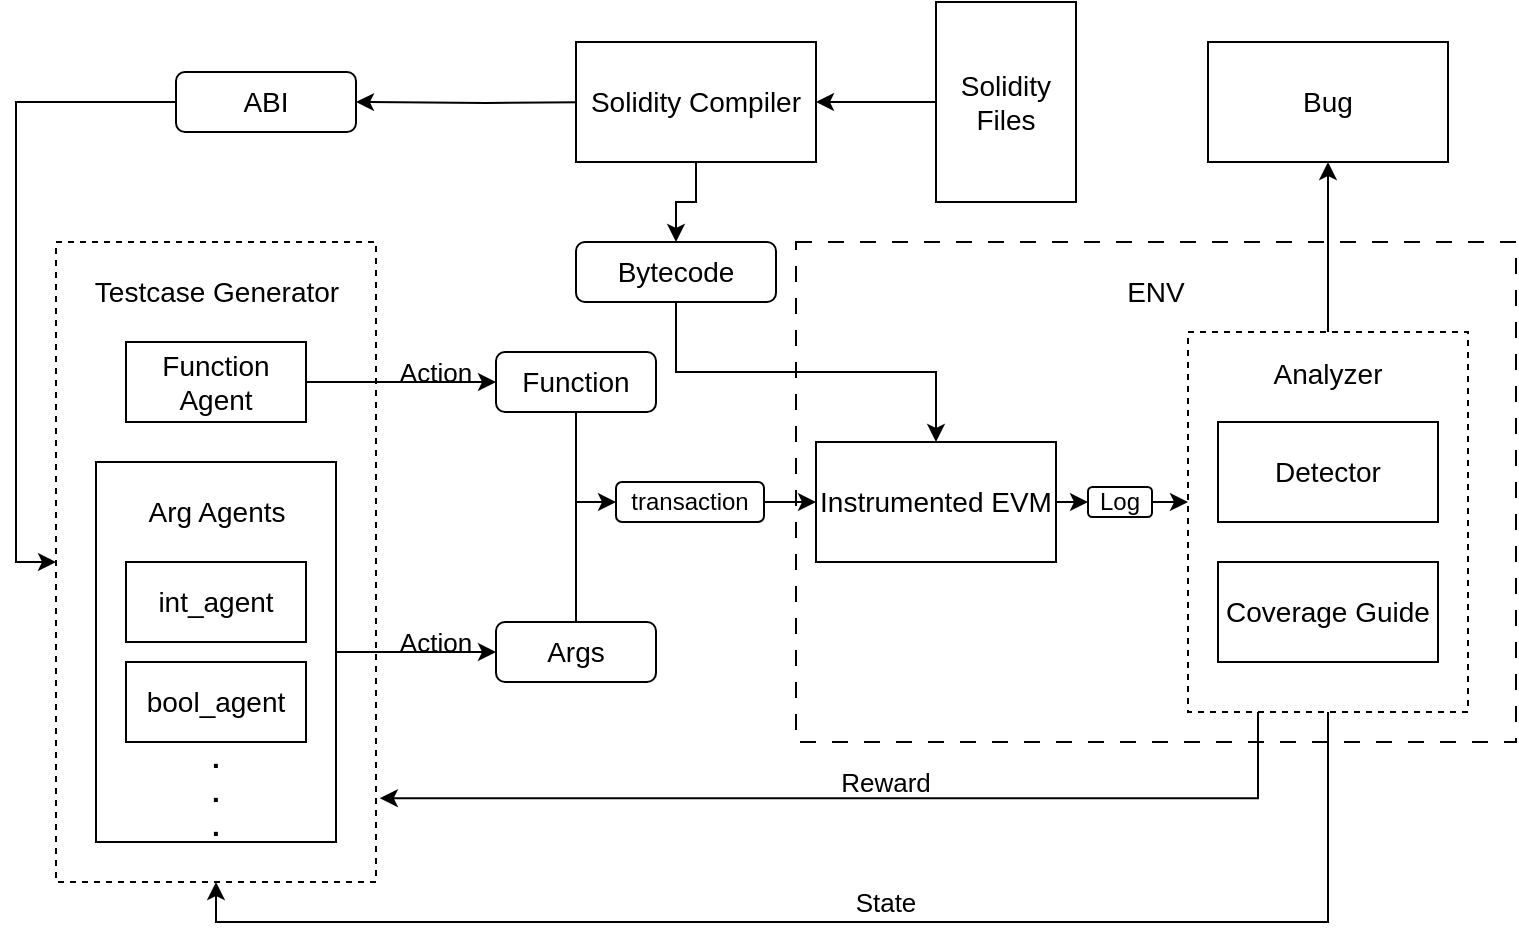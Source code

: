 <mxfile version="24.7.12">
  <diagram name="Page-1" id="srVZzc-muMDdf5Nyrfr4">
    <mxGraphModel dx="1877" dy="522" grid="1" gridSize="10" guides="1" tooltips="1" connect="1" arrows="1" fold="1" page="1" pageScale="1" pageWidth="827" pageHeight="1169" math="0" shadow="0">
      <root>
        <mxCell id="0" />
        <mxCell id="1" parent="0" />
        <mxCell id="mSTn3WyGDkkHClApkCn9-1" value="" style="rounded=0;whiteSpace=wrap;html=1;dashed=1;dashPattern=8 8;" vertex="1" parent="1">
          <mxGeometry x="330" y="200" width="360" height="250" as="geometry" />
        </mxCell>
        <mxCell id="9eTZH5eLjiy5f_sakQEy-55" value="" style="rounded=0;whiteSpace=wrap;html=1;dashed=1;" parent="1" vertex="1">
          <mxGeometry x="-40" y="200" width="160" height="320" as="geometry" />
        </mxCell>
        <mxCell id="9eTZH5eLjiy5f_sakQEy-19" style="edgeStyle=orthogonalEdgeStyle;rounded=0;orthogonalLoop=1;jettySize=auto;html=1;exitX=0;exitY=0.5;exitDx=0;exitDy=0;entryX=1;entryY=0.5;entryDx=0;entryDy=0;" parent="1" source="9eTZH5eLjiy5f_sakQEy-17" target="9eTZH5eLjiy5f_sakQEy-18" edge="1">
          <mxGeometry relative="1" as="geometry" />
        </mxCell>
        <mxCell id="9eTZH5eLjiy5f_sakQEy-17" value="&lt;font style=&quot;font-size: 14px;&quot;&gt;Solidity Files&lt;/font&gt;" style="rounded=0;whiteSpace=wrap;html=1;" parent="1" vertex="1">
          <mxGeometry x="400" y="80" width="70" height="100" as="geometry" />
        </mxCell>
        <mxCell id="9eTZH5eLjiy5f_sakQEy-21" style="edgeStyle=orthogonalEdgeStyle;rounded=0;orthogonalLoop=1;jettySize=auto;html=1;exitX=0;exitY=0.5;exitDx=0;exitDy=0;" parent="1" target="9eTZH5eLjiy5f_sakQEy-20" edge="1">
          <mxGeometry relative="1" as="geometry">
            <mxPoint x="240" y="130" as="sourcePoint" />
          </mxGeometry>
        </mxCell>
        <mxCell id="mSTn3WyGDkkHClApkCn9-2" style="edgeStyle=orthogonalEdgeStyle;rounded=0;orthogonalLoop=1;jettySize=auto;html=1;exitX=0.5;exitY=1;exitDx=0;exitDy=0;entryX=0.5;entryY=0;entryDx=0;entryDy=0;" edge="1" parent="1" source="9eTZH5eLjiy5f_sakQEy-18" target="9eTZH5eLjiy5f_sakQEy-33">
          <mxGeometry relative="1" as="geometry" />
        </mxCell>
        <mxCell id="9eTZH5eLjiy5f_sakQEy-18" value="&lt;font style=&quot;font-size: 14px;&quot;&gt;Solidity Compiler&lt;/font&gt;" style="rounded=0;whiteSpace=wrap;html=1;" parent="1" vertex="1">
          <mxGeometry x="220" y="100" width="120" height="60" as="geometry" />
        </mxCell>
        <mxCell id="9eTZH5eLjiy5f_sakQEy-70" style="edgeStyle=orthogonalEdgeStyle;rounded=0;orthogonalLoop=1;jettySize=auto;html=1;exitX=0;exitY=0.5;exitDx=0;exitDy=0;entryX=0;entryY=0.5;entryDx=0;entryDy=0;" parent="1" source="9eTZH5eLjiy5f_sakQEy-20" target="9eTZH5eLjiy5f_sakQEy-55" edge="1">
          <mxGeometry relative="1" as="geometry">
            <Array as="points">
              <mxPoint x="-60" y="130" />
              <mxPoint x="-60" y="360" />
            </Array>
          </mxGeometry>
        </mxCell>
        <mxCell id="9eTZH5eLjiy5f_sakQEy-20" value="&lt;font style=&quot;font-size: 14px;&quot;&gt;ABI&lt;/font&gt;" style="rounded=1;whiteSpace=wrap;html=1;" parent="1" vertex="1">
          <mxGeometry x="20" y="115" width="90" height="30" as="geometry" />
        </mxCell>
        <mxCell id="9eTZH5eLjiy5f_sakQEy-43" value="" style="edgeStyle=orthogonalEdgeStyle;rounded=0;orthogonalLoop=1;jettySize=auto;html=1;entryX=0;entryY=0.5;entryDx=0;entryDy=0;" parent="1" source="9eTZH5eLjiy5f_sakQEy-22" target="9eTZH5eLjiy5f_sakQEy-38" edge="1">
          <mxGeometry relative="1" as="geometry">
            <mxPoint x="190" y="270" as="targetPoint" />
          </mxGeometry>
        </mxCell>
        <mxCell id="9eTZH5eLjiy5f_sakQEy-22" value="&lt;font style=&quot;font-size: 14px;&quot;&gt;Function Agent&lt;/font&gt;" style="rounded=0;whiteSpace=wrap;html=1;" parent="1" vertex="1">
          <mxGeometry x="-5" y="250" width="90" height="40" as="geometry" />
        </mxCell>
        <mxCell id="9eTZH5eLjiy5f_sakQEy-23" value="" style="rounded=0;whiteSpace=wrap;html=1;" parent="1" vertex="1">
          <mxGeometry x="-20" y="310" width="120" height="190" as="geometry" />
        </mxCell>
        <mxCell id="9eTZH5eLjiy5f_sakQEy-25" value="&lt;font style=&quot;font-size: 14px;&quot;&gt;int_agent&lt;/font&gt;" style="rounded=0;whiteSpace=wrap;html=1;" parent="1" vertex="1">
          <mxGeometry x="-5" y="360" width="90" height="40" as="geometry" />
        </mxCell>
        <mxCell id="9eTZH5eLjiy5f_sakQEy-26" value="&lt;font style=&quot;font-size: 14px;&quot;&gt;bool_agent&lt;/font&gt;" style="rounded=0;whiteSpace=wrap;html=1;" parent="1" vertex="1">
          <mxGeometry x="-5" y="410" width="90" height="40" as="geometry" />
        </mxCell>
        <mxCell id="9eTZH5eLjiy5f_sakQEy-27" value="&lt;font style=&quot;font-size: 14px;&quot;&gt;Arg Agents&lt;/font&gt;" style="text;html=1;align=center;verticalAlign=middle;whiteSpace=wrap;rounded=0;" parent="1" vertex="1">
          <mxGeometry x="-2.5" y="320" width="85" height="30" as="geometry" />
        </mxCell>
        <mxCell id="9eTZH5eLjiy5f_sakQEy-28" value="&lt;b style=&quot;font-size: 14px;&quot;&gt;&lt;font style=&quot;font-size: 14px;&quot;&gt;.&lt;/font&gt;&lt;/b&gt;&lt;div style=&quot;font-size: 14px;&quot;&gt;&lt;b&gt;&lt;font style=&quot;font-size: 14px;&quot;&gt;.&lt;/font&gt;&lt;/b&gt;&lt;/div&gt;&lt;div style=&quot;font-size: 14px;&quot;&gt;&lt;b style=&quot;&quot;&gt;&lt;font style=&quot;font-size: 14px;&quot;&gt;.&lt;/font&gt;&lt;/b&gt;&lt;/div&gt;" style="text;html=1;align=center;verticalAlign=middle;whiteSpace=wrap;rounded=0;" parent="1" vertex="1">
          <mxGeometry x="10" y="460" width="60" height="30" as="geometry" />
        </mxCell>
        <mxCell id="9eTZH5eLjiy5f_sakQEy-31" value="&lt;font style=&quot;font-size: 14px;&quot;&gt;Instrumented EVM&lt;/font&gt;" style="rounded=0;whiteSpace=wrap;html=1;" parent="1" vertex="1">
          <mxGeometry x="340" y="300" width="120" height="60" as="geometry" />
        </mxCell>
        <mxCell id="9eTZH5eLjiy5f_sakQEy-35" style="edgeStyle=orthogonalEdgeStyle;rounded=0;orthogonalLoop=1;jettySize=auto;html=1;exitX=0.5;exitY=1;exitDx=0;exitDy=0;entryX=0.5;entryY=0;entryDx=0;entryDy=0;" parent="1" source="9eTZH5eLjiy5f_sakQEy-33" target="9eTZH5eLjiy5f_sakQEy-31" edge="1">
          <mxGeometry relative="1" as="geometry" />
        </mxCell>
        <mxCell id="9eTZH5eLjiy5f_sakQEy-33" value="&lt;font style=&quot;font-size: 14px;&quot;&gt;Bytecode&lt;/font&gt;" style="rounded=1;whiteSpace=wrap;html=1;" parent="1" vertex="1">
          <mxGeometry x="220" y="200" width="100" height="30" as="geometry" />
        </mxCell>
        <mxCell id="9eTZH5eLjiy5f_sakQEy-38" value="&lt;font style=&quot;font-size: 14px;&quot;&gt;Function&lt;/font&gt;" style="rounded=1;whiteSpace=wrap;html=1;" parent="1" vertex="1">
          <mxGeometry x="180" y="255" width="80" height="30" as="geometry" />
        </mxCell>
        <mxCell id="9eTZH5eLjiy5f_sakQEy-40" value="&lt;font style=&quot;font-size: 14px;&quot;&gt;Args&lt;/font&gt;" style="rounded=1;whiteSpace=wrap;html=1;" parent="1" vertex="1">
          <mxGeometry x="180" y="390" width="80" height="30" as="geometry" />
        </mxCell>
        <mxCell id="9eTZH5eLjiy5f_sakQEy-47" value="" style="endArrow=classic;html=1;rounded=0;exitX=1;exitY=0.5;exitDx=0;exitDy=0;" parent="1" source="9eTZH5eLjiy5f_sakQEy-23" edge="1">
          <mxGeometry width="50" height="50" relative="1" as="geometry">
            <mxPoint x="110" y="410" as="sourcePoint" />
            <mxPoint x="180" y="405" as="targetPoint" />
          </mxGeometry>
        </mxCell>
        <mxCell id="9eTZH5eLjiy5f_sakQEy-62" style="edgeStyle=orthogonalEdgeStyle;rounded=0;orthogonalLoop=1;jettySize=auto;html=1;exitX=0.5;exitY=0;exitDx=0;exitDy=0;entryX=0.5;entryY=1;entryDx=0;entryDy=0;" parent="1" source="9eTZH5eLjiy5f_sakQEy-48" target="9eTZH5eLjiy5f_sakQEy-61" edge="1">
          <mxGeometry relative="1" as="geometry" />
        </mxCell>
        <mxCell id="9eTZH5eLjiy5f_sakQEy-63" style="edgeStyle=orthogonalEdgeStyle;rounded=0;orthogonalLoop=1;jettySize=auto;html=1;exitX=0.5;exitY=1;exitDx=0;exitDy=0;entryX=0.5;entryY=1;entryDx=0;entryDy=0;" parent="1" source="9eTZH5eLjiy5f_sakQEy-48" target="9eTZH5eLjiy5f_sakQEy-55" edge="1">
          <mxGeometry relative="1" as="geometry" />
        </mxCell>
        <mxCell id="9eTZH5eLjiy5f_sakQEy-48" value="" style="rounded=0;whiteSpace=wrap;html=1;dashed=1;" parent="1" vertex="1">
          <mxGeometry x="526" y="245" width="140" height="190" as="geometry" />
        </mxCell>
        <mxCell id="9eTZH5eLjiy5f_sakQEy-49" value="&lt;font style=&quot;font-size: 13px;&quot;&gt;Action&lt;/font&gt;" style="text;html=1;align=center;verticalAlign=middle;whiteSpace=wrap;rounded=0;" parent="1" vertex="1">
          <mxGeometry x="120" y="250" width="60" height="30" as="geometry" />
        </mxCell>
        <mxCell id="9eTZH5eLjiy5f_sakQEy-50" value="&lt;font style=&quot;font-size: 13px;&quot;&gt;Action&lt;/font&gt;" style="text;html=1;align=center;verticalAlign=middle;whiteSpace=wrap;rounded=0;" parent="1" vertex="1">
          <mxGeometry x="120" y="390" width="60" height="20" as="geometry" />
        </mxCell>
        <mxCell id="9eTZH5eLjiy5f_sakQEy-52" value="&lt;font style=&quot;font-size: 14px;&quot;&gt;Detector&lt;/font&gt;" style="rounded=0;whiteSpace=wrap;html=1;" parent="1" vertex="1">
          <mxGeometry x="541" y="290" width="110" height="50" as="geometry" />
        </mxCell>
        <mxCell id="9eTZH5eLjiy5f_sakQEy-53" value="&lt;font style=&quot;font-size: 14px;&quot;&gt;Coverage Guide&lt;/font&gt;" style="rounded=0;whiteSpace=wrap;html=1;" parent="1" vertex="1">
          <mxGeometry x="541" y="360" width="110" height="50" as="geometry" />
        </mxCell>
        <mxCell id="9eTZH5eLjiy5f_sakQEy-61" value="&lt;font style=&quot;font-size: 14px;&quot;&gt;Bug&lt;/font&gt;" style="rounded=0;whiteSpace=wrap;html=1;" parent="1" vertex="1">
          <mxGeometry x="536" y="100" width="120" height="60" as="geometry" />
        </mxCell>
        <mxCell id="9eTZH5eLjiy5f_sakQEy-64" style="edgeStyle=orthogonalEdgeStyle;rounded=0;orthogonalLoop=1;jettySize=auto;html=1;exitX=0.25;exitY=1;exitDx=0;exitDy=0;entryX=1.012;entryY=0.869;entryDx=0;entryDy=0;entryPerimeter=0;" parent="1" source="9eTZH5eLjiy5f_sakQEy-48" target="9eTZH5eLjiy5f_sakQEy-55" edge="1">
          <mxGeometry relative="1" as="geometry" />
        </mxCell>
        <mxCell id="9eTZH5eLjiy5f_sakQEy-65" value="&lt;font style=&quot;font-size: 13px;&quot;&gt;Reward&lt;/font&gt;" style="text;html=1;align=center;verticalAlign=middle;whiteSpace=wrap;rounded=0;" parent="1" vertex="1">
          <mxGeometry x="350" y="460" width="50" height="20" as="geometry" />
        </mxCell>
        <mxCell id="9eTZH5eLjiy5f_sakQEy-67" value="&lt;font style=&quot;font-size: 13px;&quot;&gt;State&lt;/font&gt;" style="text;html=1;align=center;verticalAlign=middle;whiteSpace=wrap;rounded=0;" parent="1" vertex="1">
          <mxGeometry x="350" y="520" width="50" height="20" as="geometry" />
        </mxCell>
        <mxCell id="9eTZH5eLjiy5f_sakQEy-71" value="&lt;font style=&quot;font-size: 14px;&quot;&gt;Testcase Generator&lt;/font&gt;" style="text;html=1;align=center;verticalAlign=middle;whiteSpace=wrap;rounded=0;" parent="1" vertex="1">
          <mxGeometry x="-32.5" y="210" width="145" height="30" as="geometry" />
        </mxCell>
        <mxCell id="9eTZH5eLjiy5f_sakQEy-78" value="" style="endArrow=none;html=1;rounded=0;exitX=0.5;exitY=0;exitDx=0;exitDy=0;" parent="1" source="9eTZH5eLjiy5f_sakQEy-40" edge="1">
          <mxGeometry width="50" height="50" relative="1" as="geometry">
            <mxPoint x="170" y="335" as="sourcePoint" />
            <mxPoint x="220" y="285" as="targetPoint" />
          </mxGeometry>
        </mxCell>
        <mxCell id="9eTZH5eLjiy5f_sakQEy-91" style="edgeStyle=orthogonalEdgeStyle;rounded=0;orthogonalLoop=1;jettySize=auto;html=1;exitX=1;exitY=0.5;exitDx=0;exitDy=0;entryX=0;entryY=0.5;entryDx=0;entryDy=0;" parent="1" source="9eTZH5eLjiy5f_sakQEy-79" target="9eTZH5eLjiy5f_sakQEy-86" edge="1">
          <mxGeometry relative="1" as="geometry" />
        </mxCell>
        <mxCell id="9eTZH5eLjiy5f_sakQEy-79" value="transaction" style="rounded=1;whiteSpace=wrap;html=1;" parent="1" vertex="1">
          <mxGeometry x="240" y="320" width="74" height="20" as="geometry" />
        </mxCell>
        <mxCell id="9eTZH5eLjiy5f_sakQEy-85" value="Log" style="rounded=1;whiteSpace=wrap;html=1;" parent="1" vertex="1">
          <mxGeometry x="476" y="322.5" width="32" height="15" as="geometry" />
        </mxCell>
        <mxCell id="9eTZH5eLjiy5f_sakQEy-88" style="edgeStyle=orthogonalEdgeStyle;rounded=0;orthogonalLoop=1;jettySize=auto;html=1;exitX=1;exitY=0.5;exitDx=0;exitDy=0;entryX=0;entryY=0.5;entryDx=0;entryDy=0;" parent="1" source="9eTZH5eLjiy5f_sakQEy-86" target="9eTZH5eLjiy5f_sakQEy-85" edge="1">
          <mxGeometry relative="1" as="geometry" />
        </mxCell>
        <mxCell id="9eTZH5eLjiy5f_sakQEy-86" value="&lt;font style=&quot;font-size: 14px;&quot;&gt;Instrumented EVM&lt;/font&gt;" style="rounded=0;whiteSpace=wrap;html=1;" parent="1" vertex="1">
          <mxGeometry x="340" y="300" width="120" height="60" as="geometry" />
        </mxCell>
        <mxCell id="9eTZH5eLjiy5f_sakQEy-89" style="edgeStyle=orthogonalEdgeStyle;rounded=0;orthogonalLoop=1;jettySize=auto;html=1;exitX=1;exitY=0.5;exitDx=0;exitDy=0;entryX=0;entryY=0.447;entryDx=0;entryDy=0;entryPerimeter=0;" parent="1" source="9eTZH5eLjiy5f_sakQEy-85" target="9eTZH5eLjiy5f_sakQEy-48" edge="1">
          <mxGeometry relative="1" as="geometry" />
        </mxCell>
        <mxCell id="9eTZH5eLjiy5f_sakQEy-90" value="&lt;font style=&quot;font-size: 14px;&quot;&gt;Analyzer&lt;/font&gt;" style="text;html=1;align=center;verticalAlign=middle;whiteSpace=wrap;rounded=0;" parent="1" vertex="1">
          <mxGeometry x="566" y="251" width="60" height="30" as="geometry" />
        </mxCell>
        <mxCell id="9eTZH5eLjiy5f_sakQEy-92" value="" style="endArrow=classic;html=1;rounded=0;entryX=0;entryY=0.5;entryDx=0;entryDy=0;" parent="1" target="9eTZH5eLjiy5f_sakQEy-79" edge="1">
          <mxGeometry width="50" height="50" relative="1" as="geometry">
            <mxPoint x="220" y="330" as="sourcePoint" />
            <mxPoint x="270" y="281" as="targetPoint" />
          </mxGeometry>
        </mxCell>
        <mxCell id="mSTn3WyGDkkHClApkCn9-3" value="&lt;font style=&quot;font-size: 14px;&quot;&gt;ENV&lt;/font&gt;" style="text;html=1;align=center;verticalAlign=middle;whiteSpace=wrap;rounded=0;" vertex="1" parent="1">
          <mxGeometry x="480" y="210" width="60" height="30" as="geometry" />
        </mxCell>
      </root>
    </mxGraphModel>
  </diagram>
</mxfile>
